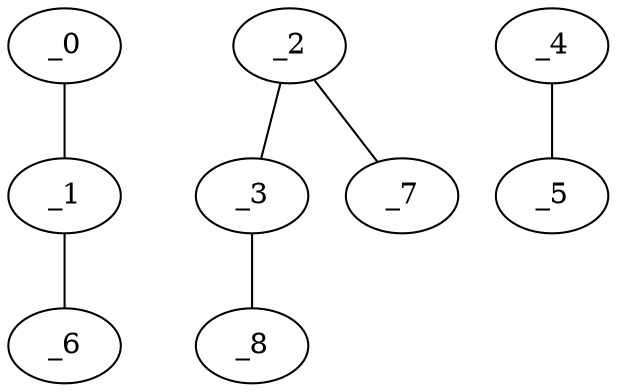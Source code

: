 graph HP1_0019 {
	_0	 [x="0.448014",
		y="3.15417"];
	_1	 [x="0.94",
		y="0.67"];
	_0 -- _1;
	_6	 [x="0.284397",
		y="1.95161"];
	_1 -- _6;
	_2	 [x="2.06",
		y="0.66"];
	_3	 [x="2.05",
		y="2.86"];
	_2 -- _3;
	_7	 [x="1.06394",
		y="2.35236"];
	_2 -- _7;
	_8	 [x="0.510098",
		y="2.20434"];
	_3 -- _8;
	_4	 [x="1.04777",
		y="1.97784"];
	_5	 [x="2.14126",
		y="2.08661"];
	_4 -- _5;
}
